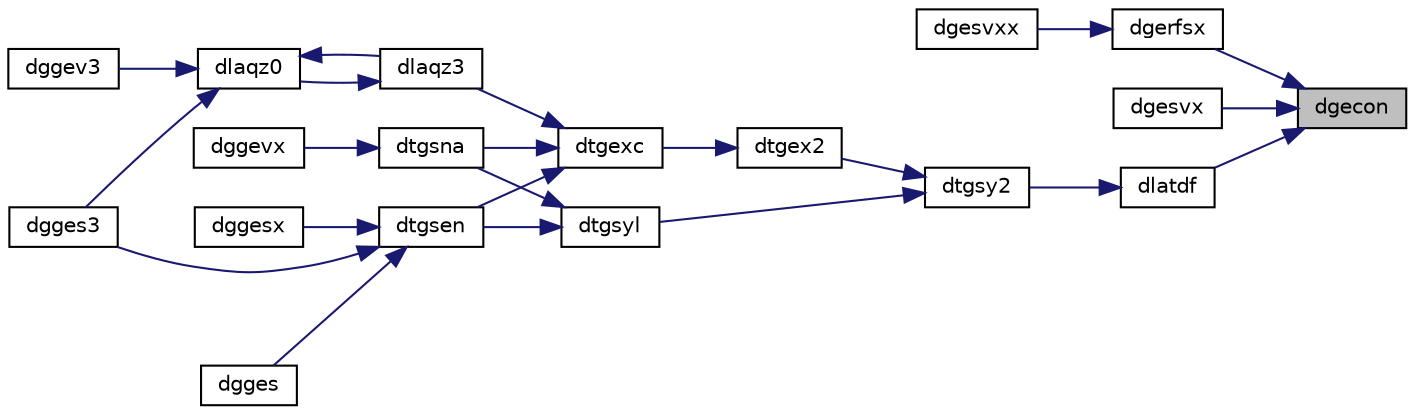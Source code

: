 digraph "dgecon"
{
 // LATEX_PDF_SIZE
  edge [fontname="Helvetica",fontsize="10",labelfontname="Helvetica",labelfontsize="10"];
  node [fontname="Helvetica",fontsize="10",shape=record];
  rankdir="RL";
  Node1 [label="dgecon",height=0.2,width=0.4,color="black", fillcolor="grey75", style="filled", fontcolor="black",tooltip="DGECON"];
  Node1 -> Node2 [dir="back",color="midnightblue",fontsize="10",style="solid",fontname="Helvetica"];
  Node2 [label="dgerfsx",height=0.2,width=0.4,color="black", fillcolor="white", style="filled",URL="$dgerfsx_8f.html#ae60113eba7a360d9c92cc2b627e0c5d2",tooltip="DGERFSX"];
  Node2 -> Node3 [dir="back",color="midnightblue",fontsize="10",style="solid",fontname="Helvetica"];
  Node3 [label="dgesvxx",height=0.2,width=0.4,color="black", fillcolor="white", style="filled",URL="$dgesvxx_8f.html#a3fed1dc691d07f1e81a049016fe0b67b",tooltip="DGESVXX computes the solution to system of linear equations A * X = B for GE matrices"];
  Node1 -> Node4 [dir="back",color="midnightblue",fontsize="10",style="solid",fontname="Helvetica"];
  Node4 [label="dgesvx",height=0.2,width=0.4,color="black", fillcolor="white", style="filled",URL="$dgesvx_8f.html#a9d90ccf6e340cacd08b7bbbb502ceb21",tooltip="DGESVX computes the solution to system of linear equations A * X = B for GE matrices"];
  Node1 -> Node5 [dir="back",color="midnightblue",fontsize="10",style="solid",fontname="Helvetica"];
  Node5 [label="dlatdf",height=0.2,width=0.4,color="black", fillcolor="white", style="filled",URL="$dlatdf_8f.html#a2744c0a54e6012d58fb4eefb75f48c65",tooltip="DLATDF uses the LU factorization of the n-by-n matrix computed by sgetc2 and computes a contribution ..."];
  Node5 -> Node6 [dir="back",color="midnightblue",fontsize="10",style="solid",fontname="Helvetica"];
  Node6 [label="dtgsy2",height=0.2,width=0.4,color="black", fillcolor="white", style="filled",URL="$dtgsy2_8f.html#aa6de4c854b216a9afb2f6d00eaaa3b45",tooltip="DTGSY2 solves the generalized Sylvester equation (unblocked algorithm)."];
  Node6 -> Node7 [dir="back",color="midnightblue",fontsize="10",style="solid",fontname="Helvetica"];
  Node7 [label="dtgex2",height=0.2,width=0.4,color="black", fillcolor="white", style="filled",URL="$dtgex2_8f.html#aa3c93490c68259c80285d72cb61cbd99",tooltip="DTGEX2 swaps adjacent diagonal blocks in an upper (quasi) triangular matrix pair by an orthogonal equ..."];
  Node7 -> Node8 [dir="back",color="midnightblue",fontsize="10",style="solid",fontname="Helvetica"];
  Node8 [label="dtgexc",height=0.2,width=0.4,color="black", fillcolor="white", style="filled",URL="$dtgexc_8f.html#a2510d68d70194719d570cbcfe24b3e74",tooltip="DTGEXC"];
  Node8 -> Node9 [dir="back",color="midnightblue",fontsize="10",style="solid",fontname="Helvetica"];
  Node9 [label="dlaqz3",height=0.2,width=0.4,color="black", fillcolor="white", style="filled",URL="$dlaqz3_8f.html#a9214b3b765a89d0b3fd6a08b6ec56d0f",tooltip="DLAQZ3"];
  Node9 -> Node10 [dir="back",color="midnightblue",fontsize="10",style="solid",fontname="Helvetica"];
  Node10 [label="dlaqz0",height=0.2,width=0.4,color="black", fillcolor="white", style="filled",URL="$dlaqz0_8f.html#a64ae394c770b6fbb30c1d6d6727d003c",tooltip="DLAQZ0"];
  Node10 -> Node11 [dir="back",color="midnightblue",fontsize="10",style="solid",fontname="Helvetica"];
  Node11 [label="dgges3",height=0.2,width=0.4,color="black", fillcolor="white", style="filled",URL="$dgges3_8f.html#a3903b5dcbc186bcc5b2db0604331dbb6",tooltip="DGGES3 computes the eigenvalues, the Schur form, and, optionally, the matrix of Schur vectors for GE ..."];
  Node10 -> Node12 [dir="back",color="midnightblue",fontsize="10",style="solid",fontname="Helvetica"];
  Node12 [label="dggev3",height=0.2,width=0.4,color="black", fillcolor="white", style="filled",URL="$dggev3_8f.html#a28d81b96083b18aa21c47e2e6ff59e5a",tooltip="DGGEV3 computes the eigenvalues and, optionally, the left and/or right eigenvectors for GE matrices (..."];
  Node10 -> Node9 [dir="back",color="midnightblue",fontsize="10",style="solid",fontname="Helvetica"];
  Node8 -> Node13 [dir="back",color="midnightblue",fontsize="10",style="solid",fontname="Helvetica"];
  Node13 [label="dtgsen",height=0.2,width=0.4,color="black", fillcolor="white", style="filled",URL="$dtgsen_8f.html#aba8441d4f7374bbcf6c093dbec0b517e",tooltip="DTGSEN"];
  Node13 -> Node14 [dir="back",color="midnightblue",fontsize="10",style="solid",fontname="Helvetica"];
  Node14 [label="dgges",height=0.2,width=0.4,color="black", fillcolor="white", style="filled",URL="$dgges_8f.html#a8637d4b822e19d10327ddcb4235dc08e",tooltip="DGGES computes the eigenvalues, the Schur form, and, optionally, the matrix of Schur vectors for GE m..."];
  Node13 -> Node11 [dir="back",color="midnightblue",fontsize="10",style="solid",fontname="Helvetica"];
  Node13 -> Node15 [dir="back",color="midnightblue",fontsize="10",style="solid",fontname="Helvetica"];
  Node15 [label="dggesx",height=0.2,width=0.4,color="black", fillcolor="white", style="filled",URL="$dggesx_8f.html#a923e1df287c0a880641462ce42607936",tooltip="DGGESX computes the eigenvalues, the Schur form, and, optionally, the matrix of Schur vectors for GE ..."];
  Node8 -> Node16 [dir="back",color="midnightblue",fontsize="10",style="solid",fontname="Helvetica"];
  Node16 [label="dtgsna",height=0.2,width=0.4,color="black", fillcolor="white", style="filled",URL="$dtgsna_8f.html#a6c1a813b10f49050475ad50fe9fcaea7",tooltip="DTGSNA"];
  Node16 -> Node17 [dir="back",color="midnightblue",fontsize="10",style="solid",fontname="Helvetica"];
  Node17 [label="dggevx",height=0.2,width=0.4,color="black", fillcolor="white", style="filled",URL="$dggevx_8f.html#a58099bb0f4ebe6a1f6f6078e05a6fb78",tooltip="DGGEVX computes the eigenvalues and, optionally, the left and/or right eigenvectors for GE matrices"];
  Node6 -> Node18 [dir="back",color="midnightblue",fontsize="10",style="solid",fontname="Helvetica"];
  Node18 [label="dtgsyl",height=0.2,width=0.4,color="black", fillcolor="white", style="filled",URL="$dtgsyl_8f.html#aede855599e61042f57f160f1735d1282",tooltip="DTGSYL"];
  Node18 -> Node13 [dir="back",color="midnightblue",fontsize="10",style="solid",fontname="Helvetica"];
  Node18 -> Node16 [dir="back",color="midnightblue",fontsize="10",style="solid",fontname="Helvetica"];
}
